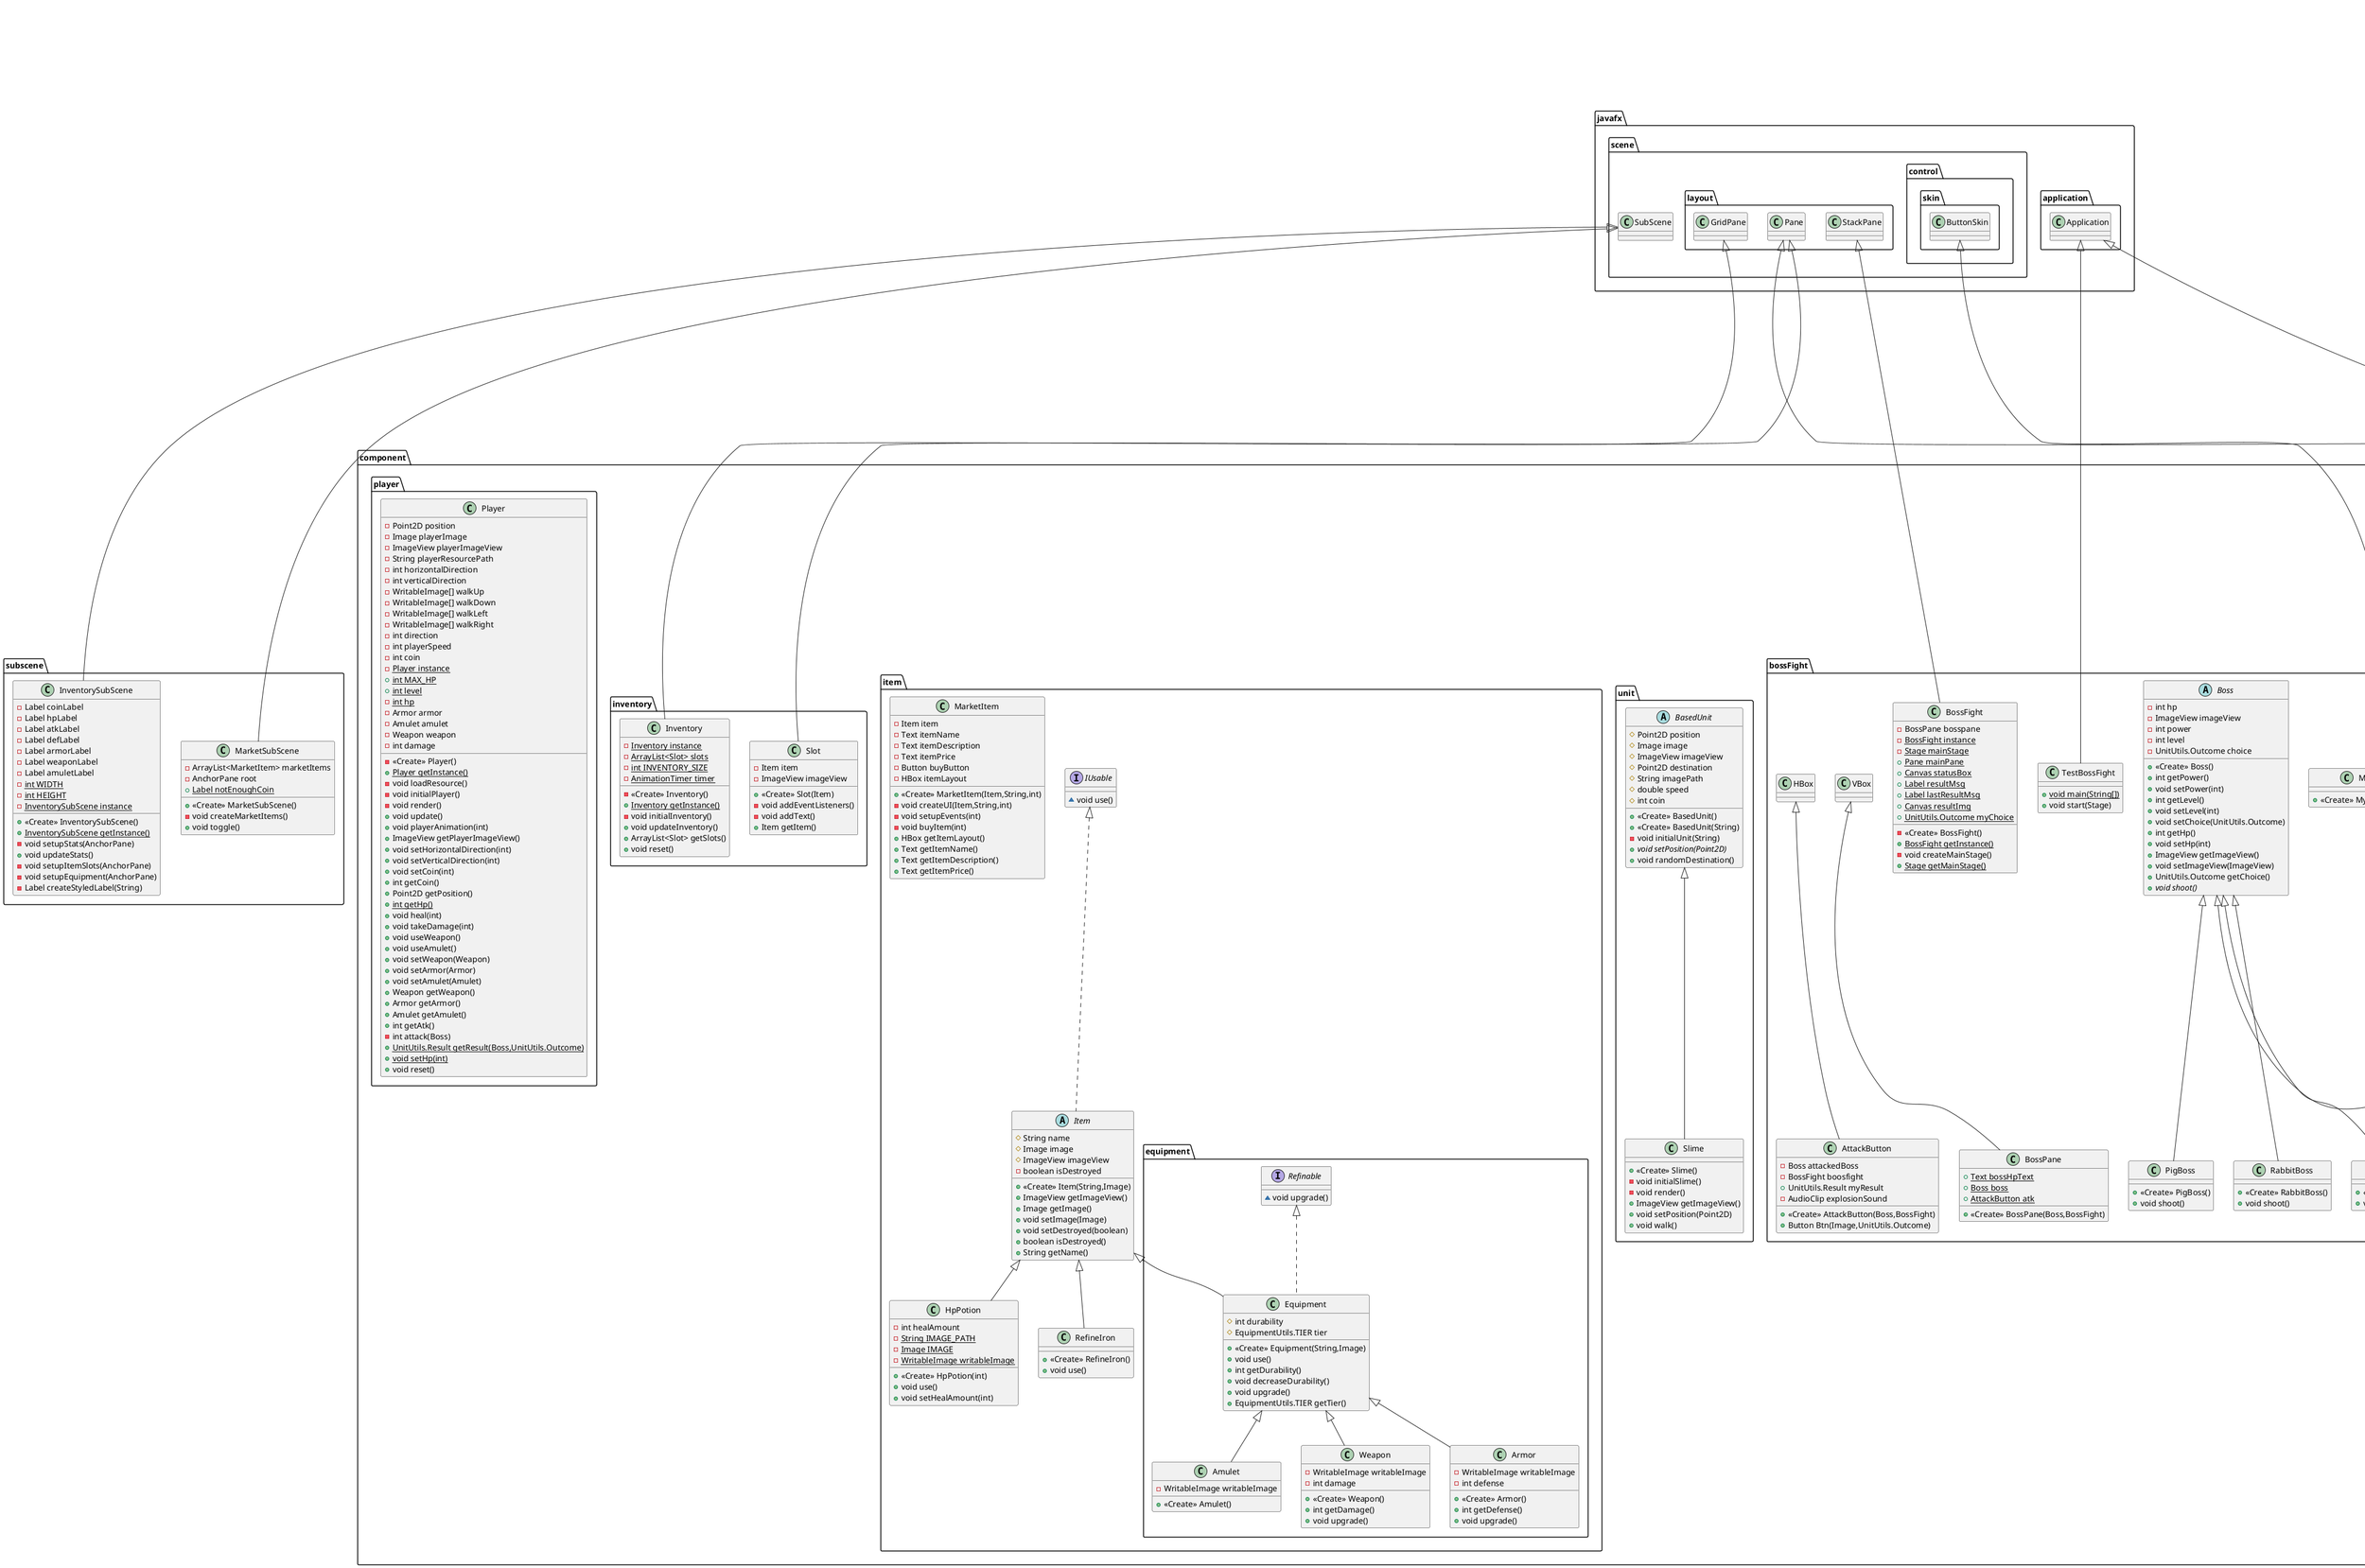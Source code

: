 @startuml
class subscene.MarketSubScene {
- ArrayList<MarketItem> marketItems
- AnchorPane root
+ {static} Label notEnoughCoin
+ <<Create>> MarketSubScene()
- void createMarketItems()
+ void toggle()
}
class component.bossFight.Status {
- BossFight bossFight
+ <<Create>> Status(BossFight)
+ {static} void drawResultImg(Canvas)
+ {static} void showMsg(Canvas)
+ {static} void drawStatusBox(Canvas)
+ {static} void drawStatusMsg(Canvas)
+ {static} void drawBossConquered(BossFight)
+ {static} void drawGameOver(BossFight)
+ {static} void drawLastResultMsg(Label)
}
abstract class component.unit.BasedUnit {
# Point2D position
# Image image
# ImageView imageView
# Point2D destination
# String imagePath
# double speed
# int coin
+ <<Create>> BasedUnit()
+ <<Create>> BasedUnit(String)
- void initialUnit(String)
+ {abstract}void setPosition(Point2D)
+ void randomDestination()
}
class component.item.equipment.Amulet {
- WritableImage writableImage
+ <<Create>> Amulet()
}
interface component.item.IUsable {
~ void use()
}
class component.item.equipment.Equipment {
# int durability
# EquipmentUtils.TIER tier
+ <<Create>> Equipment(String,Image)
+ void use()
+ int getDurability()
+ void decreaseDurability()
+ void upgrade()
+ EquipmentUtils.TIER getTier()
}
class view.ViewManager {
+ {static} int WINDOW_WIDTH
+ {static} int WINDOW_HEIGHT
- AnchorPane mainPane
- Stage mainStage
- Scene mainScene
- Button startButton
- Button exitButton
- {static} ViewManager instance
- <<Create>> ViewManager()
+ {static} ViewManager getInstance()
- void createMainStage()
+ Stage getMainStage()
- void createButtons()
- void createStartButton()
- void createExitButton()
}
class utils.EquipmentUtils {
- {static} String IMAGE_PATH
- {static} Image IMAGE
+ {static} Image getImage(Equipment)
+ {static} Image getRefineIronImage()
}
enum utils.TIER {
+  Bronze
+  Iron
+  Steel
+  Silver
+  Gold
+  Diamond
+  Mythril
+  Adamantium
+  Orichalcum
+  Excalibur
}
class component.bossFight.MyButtonSkin {
+ <<Create>> MyButtonSkin(Button)
}
class component.item.equipment.Weapon {
- WritableImage writableImage
- int damage
+ <<Create>> Weapon()
+ int getDamage()
+ void upgrade()
}
class component.bossFight.UnitUtils {
+ {static} Outcome generateOutcome(double,double,double)
+ {static} int evaluate(Outcome,Outcome)
+ {static} Image outcomeToImage(Outcome)
}
enum component.bossFight.Outcome {
+  ROCK
+  PAPER
+  SCISSORS
}
enum component.bossFight.Result {
+  WIN
+  LOSS
+  DRAW
}
class component.unit.Slime {
+ <<Create>> Slime()
- void initialSlime()
- void render()
+ ImageView getImageView()
+ void setPosition(Point2D)
+ void walk()
}
class component.inventory.Slot {
- Item item
- ImageView imageView
+ <<Create>> Slot(Item)
- void addEventListeners()
- void addText()
+ Item getItem()
}
class component.bossFight.PigBoss {
+ <<Create>> PigBoss()
+ void shoot()
}
class component.bossFight.RabbitBoss {
+ <<Create>> RabbitBoss()
+ void shoot()
}
class utils.TileRenderer {
}
class application.Main {
+ {static} void main(String[])
+ void start(Stage)
}
class component.bossFight.BossPane {
+ {static} Text bossHpText
+ {static} Boss boss
+ {static} AttackButton atk
+ <<Create>> BossPane(Boss,BossFight)
}
class component.inventory.Inventory {
- {static} Inventory instance
- {static} ArrayList<Slot> slots
- {static} int INVENTORY_SIZE
- {static} AnimationTimer timer
- <<Create>> Inventory()
+ {static} Inventory getInstance()
- void initialInventory()
+ void updateInventory()
+ ArrayList<Slot> getSlots()
+ void reset()
}
abstract class component.bossFight.Boss {
- int hp
- ImageView imageView
- int power
- int level
- UnitUtils.Outcome choice
+ <<Create>> Boss()
+ int getPower()
+ void setPower(int)
+ int getLevel()
+ void setLevel(int)
+ void setChoice(UnitUtils.Outcome)
+ int getHp()
+ void setHp(int)
+ ImageView getImageView()
+ void setImageView(ImageView)
+ UnitUtils.Outcome getChoice()
+ {abstract}void shoot()
}
class component.bossFight.SheepBoss {
+ <<Create>> SheepBoss()
+ void shoot()
}
class component.bossFight.TestBossFight {
+ {static} void main(String[])
+ void start(Stage)
}
class component.item.equipment.Armor {
- WritableImage writableImage
- int defense
+ <<Create>> Armor()
+ int getDefense()
+ void upgrade()
}
class utils.DayNightLight {
- FadeTransition toNightTransition
- FadeTransition toDayTransition
+ <<Create>> DayNightLight()
+ void toNight()
+ void toDay()
}
class subscene.InventorySubScene {
- Label coinLabel
- Label hpLabel
- Label atkLabel
- Label defLabel
- Label armorLabel
- Label weaponLabel
- Label amuletLabel
- {static} int WIDTH
- {static} int HEIGHT
- {static} InventorySubScene instance
+ <<Create>> InventorySubScene()
+ {static} InventorySubScene getInstance()
- void setupStats(AnchorPane)
+ void updateStats()
- void setupItemSlots(AnchorPane)
- void setupEquipment(AnchorPane)
- Label createStyledLabel(String)
}
class component.bossFight.ChickenBoss {
+ <<Create>> ChickenBoss()
+ void shoot()
}
class view.GameViewManager {
- AnchorPane gamePane
- Scene gameScene
- Stage gameStage
- AnimationTimer gameTimer
- Stage mainStage
- MarketSubScene marketSubScene
- InventorySubScene inventorySubScene
- String stoneResourcePath
- String grass1ResourcePath
- String grass2ResourcePath
+ {static} int TILE_SIZE
- Player player
- ArrayList<Slime> slimes
~ DayNightLight dayNightLight
- {static} GameViewManager instance
- Text playerLevel
- <<Create>> GameViewManager()
+ {static} GameViewManager getInstance()
- void initialGameStage()
- void createDayNightLight()
- void loadResources()
- void renderSlime(int)
- void renderTile()
- void createListeners()
- void createGameStage()
- void createSubScenes()
+ void createNewGame(Stage)
- void createTeleport()
- void createGameLoop()
- void updateSlime()
- void updateCamera()
+ {static} boolean isOutsideGame(Point2D)
+ Stage getGameStage()
+ void reset()
}
class component.item.HpPotion {
- int healAmount
- {static} String IMAGE_PATH
- {static} Image IMAGE
- {static} WritableImage writableImage
+ <<Create>> HpPotion(int)
+ void use()
+ void setHealAmount(int)
}
interface component.item.equipment.Refinable {
~ void upgrade()
}
class component.player.Player {
- Point2D position
- Image playerImage
- ImageView playerImageView
- String playerResourcePath
- int horizontalDirection
- int verticalDirection
- WritableImage[] walkUp
- WritableImage[] walkDown
- WritableImage[] walkLeft
- WritableImage[] walkRight
- int direction
- int playerSpeed
- int coin
- {static} Player instance
+ {static} int MAX_HP
+ {static} int level
- {static} int hp
- Armor armor
- Amulet amulet
- Weapon weapon
- int damage
- <<Create>> Player()
+ {static} Player getInstance()
- void loadResource()
- void initialPlayer()
- void render()
+ void update()
+ void playerAnimation(int)
+ ImageView getPlayerImageView()
+ void setHorizontalDirection(int)
+ void setVerticalDirection(int)
+ void setCoin(int)
+ int getCoin()
+ Point2D getPosition()
+ {static} int getHp()
+ void heal(int)
+ void takeDamage(int)
+ void useWeapon()
+ void useAmulet()
+ void setWeapon(Weapon)
+ void setArmor(Armor)
+ void setAmulet(Amulet)
+ Weapon getWeapon()
+ Armor getArmor()
+ Amulet getAmulet()
+ int getAtk()
- int attack(Boss)
+ {static} UnitUtils.Result getResult(Boss,UnitUtils.Outcome)
+ {static} void setHp(int)
+ void reset()
}
class component.bossFight.BossFight {
- BossPane bosspane
- {static} BossFight instance
- {static} Stage mainStage
+ {static} Pane mainPane
+ {static} Canvas statusBox
+ {static} Label resultMsg
+ {static} Label lastResultMsg
+ {static} Canvas resultImg
+ {static} UnitUtils.Outcome myChoice
- <<Create>> BossFight()
+ {static} BossFight getInstance()
- void createMainStage()
+ {static} Stage getMainStage()
}
class component.item.MarketItem {
- Item item
- Text itemName
- Text itemDescription
- Text itemPrice
- Button buyButton
- HBox itemLayout
+ <<Create>> MarketItem(Item,String,int)
- void createUI(Item,String,int)
- void setupEvents(int)
- void buyItem(int)
+ HBox getItemLayout()
+ Text getItemName()
+ Text getItemDescription()
+ Text getItemPrice()
}
abstract class component.item.Item {
# String name
# Image image
# ImageView imageView
- boolean isDestroyed
+ <<Create>> Item(String,Image)
+ ImageView getImageView()
+ Image getImage()
+ void setImage(Image)
+ void setDestroyed(boolean)
+ boolean isDestroyed()
+ String getName()
}
class component.item.RefineIron {
+ <<Create>> RefineIron()
+ void use()
}
class component.bossFight.AttackButton {
- Boss attackedBoss
- BossFight boosfight
+ UnitUtils.Result myResult
- AudioClip explosionSound
+ <<Create>> AttackButton(Boss,BossFight)
+ Button Btn(Image,UnitUtils.Outcome)
}


javafx.scene.SubScene <|-- subscene.MarketSubScene
component.item.equipment.Equipment <|-- component.item.equipment.Amulet
component.item.equipment.Refinable <|.. component.item.equipment.Equipment
component.item.Item <|-- component.item.equipment.Equipment
javafx.scene.control.skin.ButtonSkin <|-- component.bossFight.MyButtonSkin
component.item.equipment.Equipment <|-- component.item.equipment.Weapon
component.unit.BasedUnit <|-- component.unit.Slime
javafx.scene.layout.Pane <|-- component.inventory.Slot
component.bossFight.Boss <|-- component.bossFight.PigBoss
component.bossFight.Boss <|-- component.bossFight.RabbitBoss
javafx.application.Application <|-- application.Main
component.bossFight.VBox <|-- component.bossFight.BossPane
javafx.scene.layout.GridPane <|-- component.inventory.Inventory
component.bossFight.Boss <|-- component.bossFight.SheepBoss
javafx.application.Application <|-- component.bossFight.TestBossFight
component.item.equipment.Equipment <|-- component.item.equipment.Armor
javafx.scene.layout.Pane <|-- utils.DayNightLight
javafx.scene.SubScene <|-- subscene.InventorySubScene
component.bossFight.Boss <|-- component.bossFight.ChickenBoss
component.item.Item <|-- component.item.HpPotion
javafx.scene.layout.StackPane <|-- component.bossFight.BossFight
component.item.IUsable <|.. component.item.Item
component.item.Item <|-- component.item.RefineIron
component.bossFight.HBox <|-- component.bossFight.AttackButton
@enduml